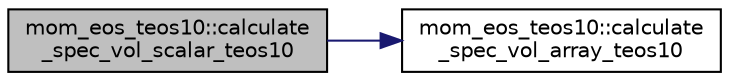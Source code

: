 digraph "mom_eos_teos10::calculate_spec_vol_scalar_teos10"
{
 // INTERACTIVE_SVG=YES
 // LATEX_PDF_SIZE
  edge [fontname="Helvetica",fontsize="10",labelfontname="Helvetica",labelfontsize="10"];
  node [fontname="Helvetica",fontsize="10",shape=record];
  rankdir="LR";
  Node1 [label="mom_eos_teos10::calculate\l_spec_vol_scalar_teos10",height=0.2,width=0.4,color="black", fillcolor="grey75", style="filled", fontcolor="black",tooltip="This subroutine computes the in situ specific volume of sea water (specvol in [m3 kg-1]) from absolut..."];
  Node1 -> Node2 [color="midnightblue",fontsize="10",style="solid",fontname="Helvetica"];
  Node2 [label="mom_eos_teos10::calculate\l_spec_vol_array_teos10",height=0.2,width=0.4,color="black", fillcolor="white", style="filled",URL="$namespacemom__eos__teos10.html#a075ce98f43e4ad62336849874ddec3e9",tooltip="This subroutine computes the in situ specific volume of sea water (specvol in [m3 kg-1]) from absolut..."];
}
